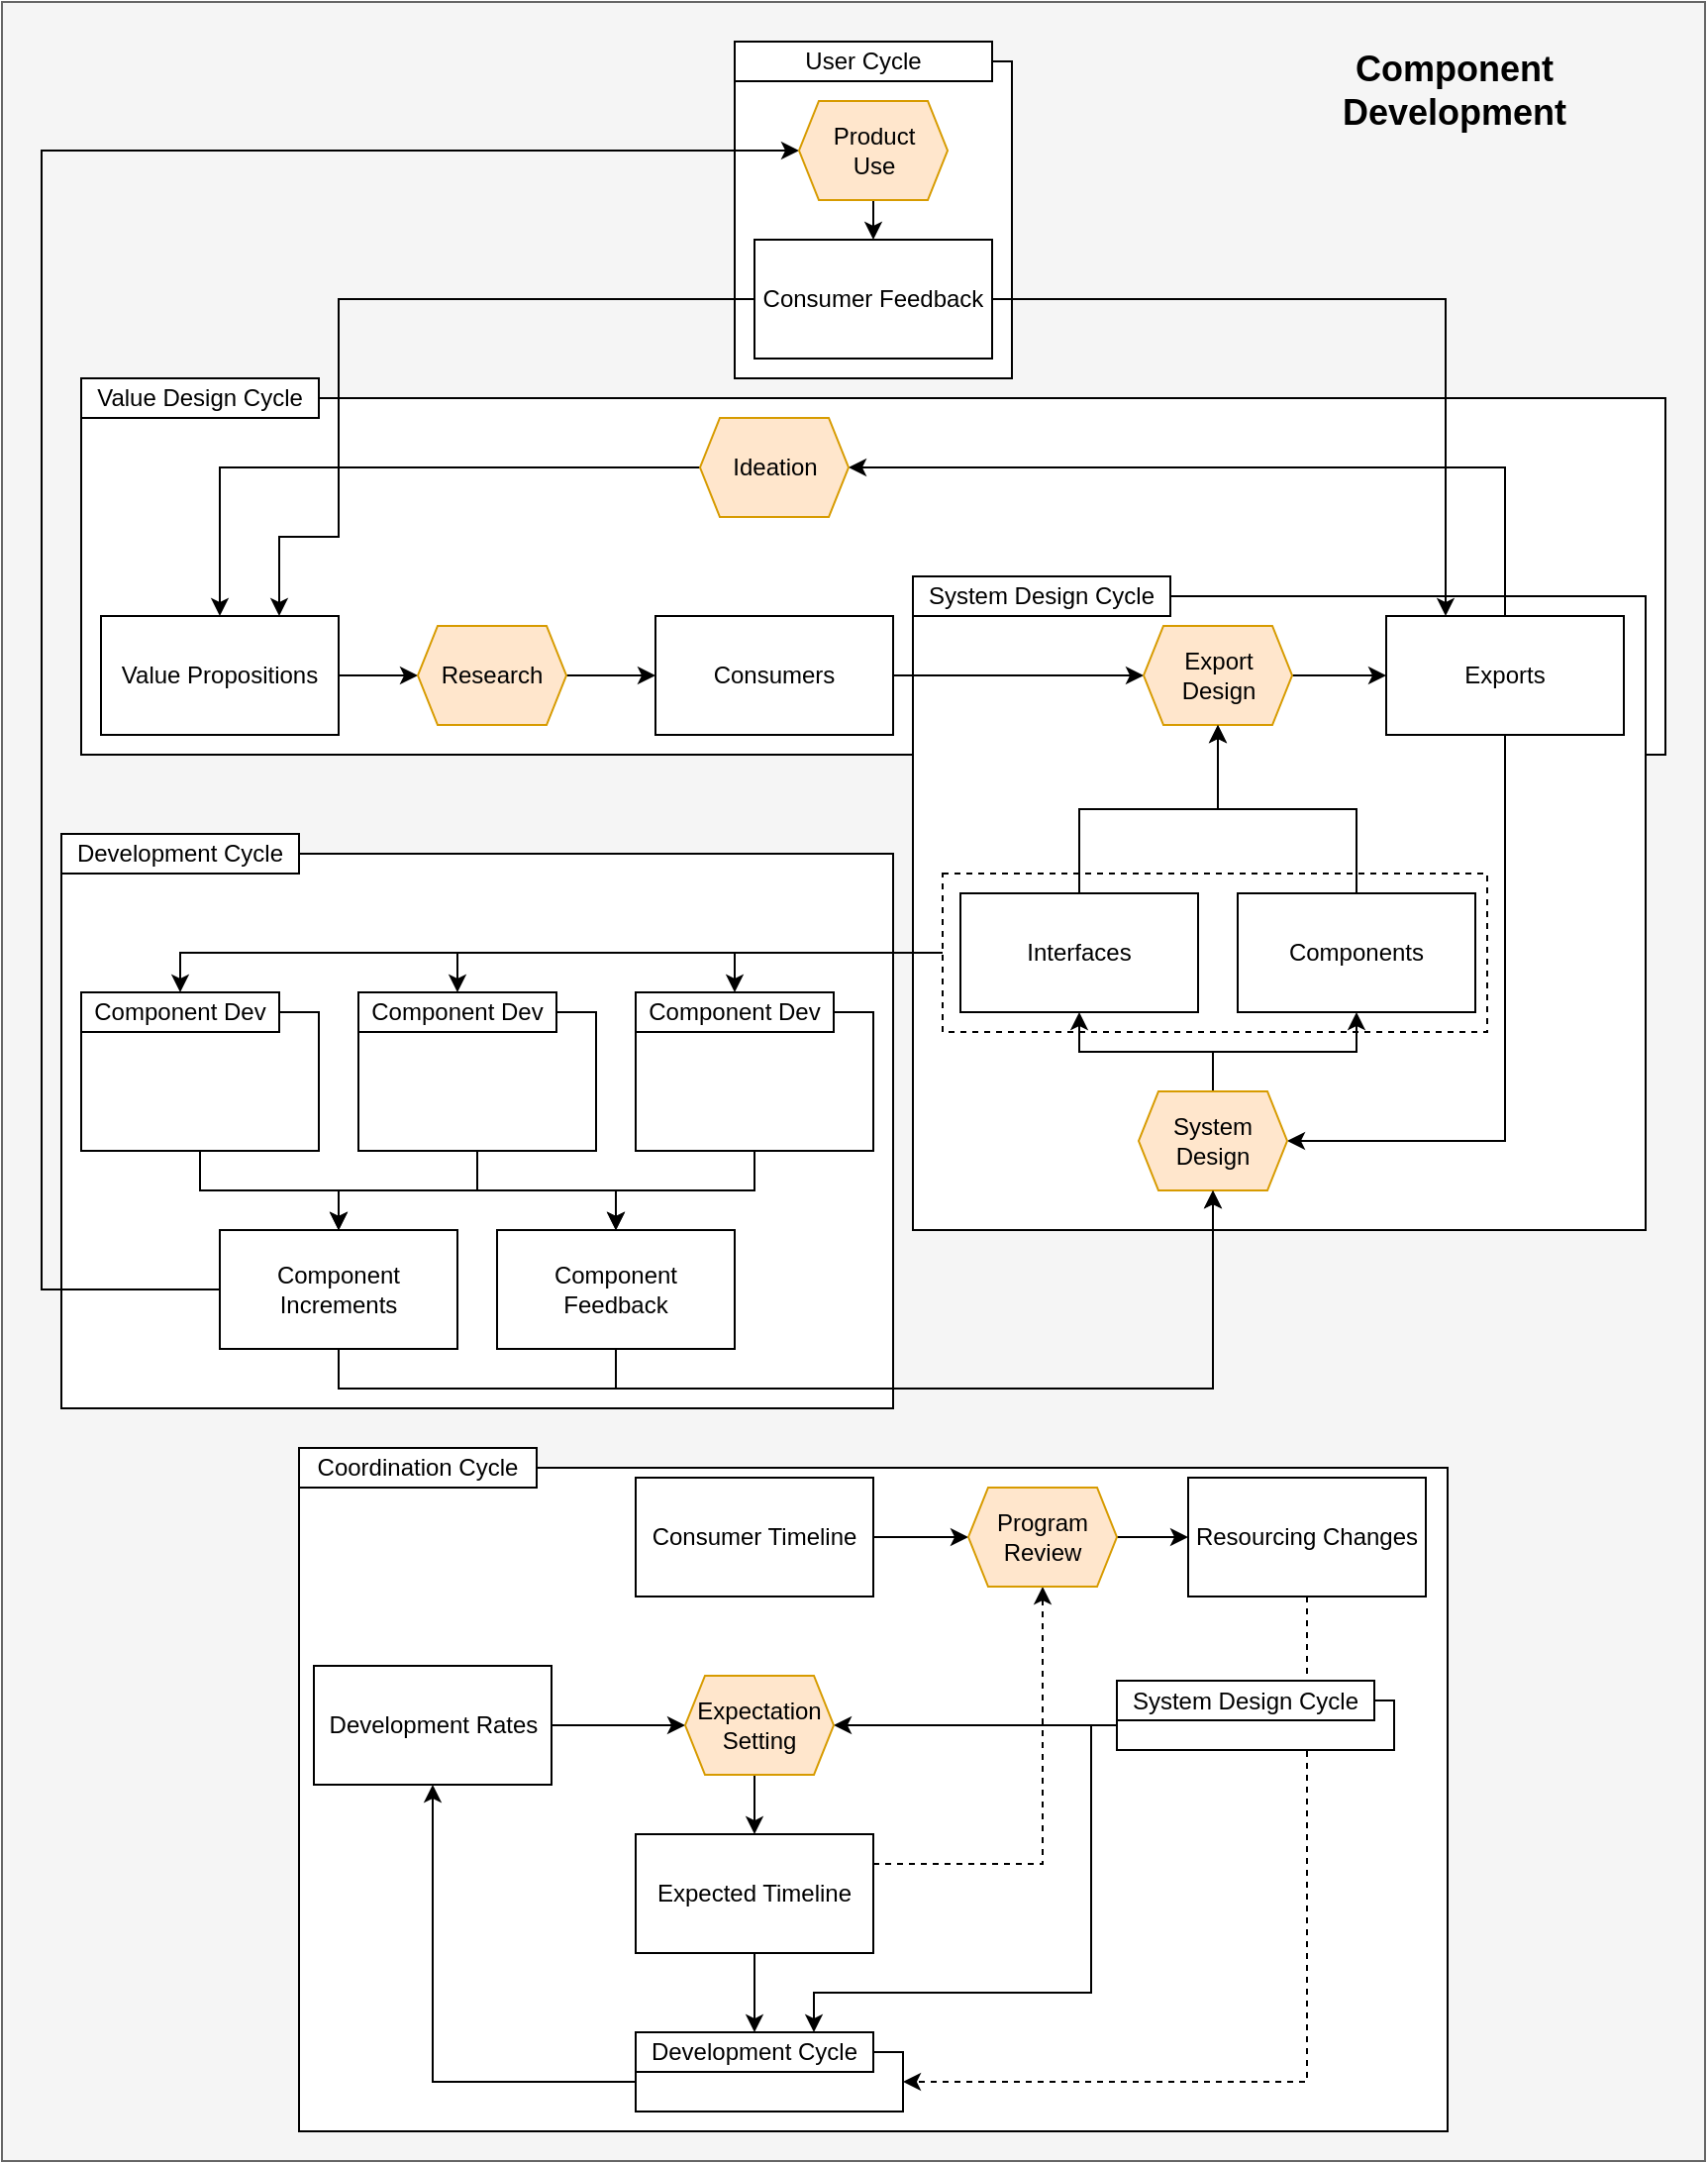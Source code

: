 <mxfile version="20.2.8" type="device"><diagram id="_rU-9r0IXzJ3XZIWzTvk" name="Page-1"><mxGraphModel dx="2633" dy="2231" grid="1" gridSize="10" guides="1" tooltips="1" connect="1" arrows="1" fold="1" page="1" pageScale="1" pageWidth="850" pageHeight="1100" math="0" shadow="0"><root><mxCell id="0"/><mxCell id="1" parent="0"/><mxCell id="WTgJVHBA0ZVj-iqwoFqj-202" value="" style="rounded=0;whiteSpace=wrap;html=1;strokeColor=#666666;fillColor=#f5f5f5;fontColor=#333333;" vertex="1" parent="1"><mxGeometry x="-10" y="-20" width="860" height="1090" as="geometry"/></mxCell><mxCell id="WTgJVHBA0ZVj-iqwoFqj-200" value="" style="rounded=0;whiteSpace=wrap;html=1;strokeColor=#000000;" vertex="1" parent="1"><mxGeometry x="360" y="10" width="140" height="160" as="geometry"/></mxCell><mxCell id="WTgJVHBA0ZVj-iqwoFqj-198" value="" style="rounded=0;whiteSpace=wrap;html=1;strokeColor=#000000;" vertex="1" parent="1"><mxGeometry x="140" y="720" width="580" height="335" as="geometry"/></mxCell><mxCell id="WTgJVHBA0ZVj-iqwoFqj-193" style="edgeStyle=orthogonalEdgeStyle;rounded=0;orthogonalLoop=1;jettySize=auto;html=1;exitX=0.5;exitY=1;exitDx=0;exitDy=0;entryX=1;entryY=0.5;entryDx=0;entryDy=0;strokeColor=#000000;dashed=1;" edge="1" parent="1" source="WTgJVHBA0ZVj-iqwoFqj-191" target="WTgJVHBA0ZVj-iqwoFqj-110"><mxGeometry relative="1" as="geometry"/></mxCell><mxCell id="WTgJVHBA0ZVj-iqwoFqj-84" value="" style="rounded=0;whiteSpace=wrap;html=1;" vertex="1" parent="1"><mxGeometry x="20" y="410" width="420" height="280" as="geometry"/></mxCell><mxCell id="WTgJVHBA0ZVj-iqwoFqj-46" value="" style="rounded=0;whiteSpace=wrap;html=1;" vertex="1" parent="1"><mxGeometry x="30" y="180" width="800" height="180" as="geometry"/></mxCell><mxCell id="WTgJVHBA0ZVj-iqwoFqj-62" value="" style="rounded=0;whiteSpace=wrap;html=1;" vertex="1" parent="1"><mxGeometry x="450" y="280" width="370" height="320" as="geometry"/></mxCell><mxCell id="WTgJVHBA0ZVj-iqwoFqj-67" style="edgeStyle=orthogonalEdgeStyle;rounded=0;orthogonalLoop=1;jettySize=auto;html=1;exitX=0;exitY=0.5;exitDx=0;exitDy=0;entryX=0.5;entryY=0;entryDx=0;entryDy=0;" edge="1" parent="1" source="WTgJVHBA0ZVj-iqwoFqj-64" target="WTgJVHBA0ZVj-iqwoFqj-66"><mxGeometry relative="1" as="geometry"/></mxCell><mxCell id="WTgJVHBA0ZVj-iqwoFqj-70" style="edgeStyle=orthogonalEdgeStyle;rounded=0;orthogonalLoop=1;jettySize=auto;html=1;exitX=0;exitY=0.5;exitDx=0;exitDy=0;entryX=0.5;entryY=0;entryDx=0;entryDy=0;" edge="1" parent="1" source="WTgJVHBA0ZVj-iqwoFqj-64" target="WTgJVHBA0ZVj-iqwoFqj-69"><mxGeometry relative="1" as="geometry"/></mxCell><mxCell id="WTgJVHBA0ZVj-iqwoFqj-73" style="edgeStyle=orthogonalEdgeStyle;rounded=0;orthogonalLoop=1;jettySize=auto;html=1;exitX=0;exitY=0.5;exitDx=0;exitDy=0;entryX=0.5;entryY=0;entryDx=0;entryDy=0;" edge="1" parent="1" source="WTgJVHBA0ZVj-iqwoFqj-64" target="WTgJVHBA0ZVj-iqwoFqj-72"><mxGeometry relative="1" as="geometry"/></mxCell><mxCell id="WTgJVHBA0ZVj-iqwoFqj-64" value="" style="rounded=0;whiteSpace=wrap;html=1;dashed=1;" vertex="1" parent="1"><mxGeometry x="465" y="420" width="275" height="80" as="geometry"/></mxCell><mxCell id="WTgJVHBA0ZVj-iqwoFqj-33" style="edgeStyle=orthogonalEdgeStyle;rounded=0;orthogonalLoop=1;jettySize=auto;html=1;exitX=1;exitY=0.5;exitDx=0;exitDy=0;entryX=0;entryY=0.5;entryDx=0;entryDy=0;" edge="1" parent="1" source="WTgJVHBA0ZVj-iqwoFqj-31" target="WTgJVHBA0ZVj-iqwoFqj-32"><mxGeometry relative="1" as="geometry"/></mxCell><mxCell id="WTgJVHBA0ZVj-iqwoFqj-31" value="Value Propositions" style="rounded=0;whiteSpace=wrap;html=1;" vertex="1" parent="1"><mxGeometry x="40" y="290" width="120" height="60" as="geometry"/></mxCell><mxCell id="WTgJVHBA0ZVj-iqwoFqj-35" style="edgeStyle=orthogonalEdgeStyle;rounded=0;orthogonalLoop=1;jettySize=auto;html=1;exitX=1;exitY=0.5;exitDx=0;exitDy=0;entryX=0;entryY=0.5;entryDx=0;entryDy=0;" edge="1" parent="1" source="WTgJVHBA0ZVj-iqwoFqj-32" target="WTgJVHBA0ZVj-iqwoFqj-34"><mxGeometry relative="1" as="geometry"/></mxCell><mxCell id="WTgJVHBA0ZVj-iqwoFqj-32" value="Research" style="shape=hexagon;perimeter=hexagonPerimeter2;whiteSpace=wrap;html=1;fixedSize=1;size=10;fillColor=#ffe6cc;strokeColor=#d79b00;" vertex="1" parent="1"><mxGeometry x="200" y="295" width="75" height="50" as="geometry"/></mxCell><mxCell id="WTgJVHBA0ZVj-iqwoFqj-61" style="edgeStyle=orthogonalEdgeStyle;rounded=0;orthogonalLoop=1;jettySize=auto;html=1;exitX=1;exitY=0.5;exitDx=0;exitDy=0;entryX=0;entryY=0.5;entryDx=0;entryDy=0;" edge="1" parent="1" source="WTgJVHBA0ZVj-iqwoFqj-34" target="WTgJVHBA0ZVj-iqwoFqj-37"><mxGeometry relative="1" as="geometry"/></mxCell><mxCell id="WTgJVHBA0ZVj-iqwoFqj-34" value="Consumers" style="rounded=0;whiteSpace=wrap;html=1;" vertex="1" parent="1"><mxGeometry x="320" y="290" width="120" height="60" as="geometry"/></mxCell><mxCell id="WTgJVHBA0ZVj-iqwoFqj-41" style="edgeStyle=orthogonalEdgeStyle;rounded=0;orthogonalLoop=1;jettySize=auto;html=1;exitX=1;exitY=0.5;exitDx=0;exitDy=0;" edge="1" parent="1" source="WTgJVHBA0ZVj-iqwoFqj-37" target="WTgJVHBA0ZVj-iqwoFqj-40"><mxGeometry relative="1" as="geometry"/></mxCell><mxCell id="WTgJVHBA0ZVj-iqwoFqj-37" value="Export Design" style="shape=hexagon;perimeter=hexagonPerimeter2;whiteSpace=wrap;html=1;fixedSize=1;size=10;fillColor=#ffe6cc;strokeColor=#d79b00;" vertex="1" parent="1"><mxGeometry x="566.5" y="295" width="75" height="50" as="geometry"/></mxCell><mxCell id="WTgJVHBA0ZVj-iqwoFqj-44" style="edgeStyle=orthogonalEdgeStyle;rounded=0;orthogonalLoop=1;jettySize=auto;html=1;exitX=0.5;exitY=0;exitDx=0;exitDy=0;entryX=1;entryY=0.5;entryDx=0;entryDy=0;" edge="1" parent="1" source="WTgJVHBA0ZVj-iqwoFqj-40" target="WTgJVHBA0ZVj-iqwoFqj-43"><mxGeometry relative="1" as="geometry"/></mxCell><mxCell id="WTgJVHBA0ZVj-iqwoFqj-49" style="edgeStyle=orthogonalEdgeStyle;rounded=0;orthogonalLoop=1;jettySize=auto;html=1;exitX=0.5;exitY=1;exitDx=0;exitDy=0;entryX=1;entryY=0.5;entryDx=0;entryDy=0;" edge="1" parent="1" source="WTgJVHBA0ZVj-iqwoFqj-40" target="WTgJVHBA0ZVj-iqwoFqj-48"><mxGeometry relative="1" as="geometry"/></mxCell><mxCell id="WTgJVHBA0ZVj-iqwoFqj-40" value="Exports" style="rounded=0;whiteSpace=wrap;html=1;" vertex="1" parent="1"><mxGeometry x="689" y="290" width="120" height="60" as="geometry"/></mxCell><mxCell id="WTgJVHBA0ZVj-iqwoFqj-45" style="edgeStyle=orthogonalEdgeStyle;rounded=0;orthogonalLoop=1;jettySize=auto;html=1;exitX=0;exitY=0.5;exitDx=0;exitDy=0;" edge="1" parent="1" source="WTgJVHBA0ZVj-iqwoFqj-43" target="WTgJVHBA0ZVj-iqwoFqj-31"><mxGeometry relative="1" as="geometry"/></mxCell><mxCell id="WTgJVHBA0ZVj-iqwoFqj-43" value="Ideation" style="shape=hexagon;perimeter=hexagonPerimeter2;whiteSpace=wrap;html=1;fixedSize=1;size=10;fillColor=#ffe6cc;strokeColor=#d79b00;" vertex="1" parent="1"><mxGeometry x="342.5" y="190" width="75" height="50" as="geometry"/></mxCell><mxCell id="WTgJVHBA0ZVj-iqwoFqj-47" value="Value Design Cycle" style="rounded=0;whiteSpace=wrap;html=1;" vertex="1" parent="1"><mxGeometry x="30" y="170" width="120" height="20" as="geometry"/></mxCell><mxCell id="WTgJVHBA0ZVj-iqwoFqj-57" style="edgeStyle=orthogonalEdgeStyle;rounded=0;orthogonalLoop=1;jettySize=auto;html=1;exitX=0.5;exitY=0;exitDx=0;exitDy=0;" edge="1" parent="1" source="WTgJVHBA0ZVj-iqwoFqj-48" target="WTgJVHBA0ZVj-iqwoFqj-55"><mxGeometry relative="1" as="geometry"/></mxCell><mxCell id="WTgJVHBA0ZVj-iqwoFqj-58" style="edgeStyle=orthogonalEdgeStyle;rounded=0;orthogonalLoop=1;jettySize=auto;html=1;exitX=0.5;exitY=0;exitDx=0;exitDy=0;entryX=0.5;entryY=1;entryDx=0;entryDy=0;" edge="1" parent="1" source="WTgJVHBA0ZVj-iqwoFqj-48" target="WTgJVHBA0ZVj-iqwoFqj-56"><mxGeometry relative="1" as="geometry"/></mxCell><mxCell id="WTgJVHBA0ZVj-iqwoFqj-48" value="System Design" style="shape=hexagon;perimeter=hexagonPerimeter2;whiteSpace=wrap;html=1;fixedSize=1;size=10;fillColor=#ffe6cc;strokeColor=#d79b00;" vertex="1" parent="1"><mxGeometry x="564" y="530" width="75" height="50" as="geometry"/></mxCell><mxCell id="WTgJVHBA0ZVj-iqwoFqj-60" style="edgeStyle=orthogonalEdgeStyle;rounded=0;orthogonalLoop=1;jettySize=auto;html=1;exitX=0.5;exitY=0;exitDx=0;exitDy=0;entryX=0.5;entryY=1;entryDx=0;entryDy=0;" edge="1" parent="1" source="WTgJVHBA0ZVj-iqwoFqj-55" target="WTgJVHBA0ZVj-iqwoFqj-37"><mxGeometry relative="1" as="geometry"/></mxCell><mxCell id="WTgJVHBA0ZVj-iqwoFqj-55" value="Components" style="rounded=0;whiteSpace=wrap;html=1;" vertex="1" parent="1"><mxGeometry x="614" y="430" width="120" height="60" as="geometry"/></mxCell><mxCell id="WTgJVHBA0ZVj-iqwoFqj-59" style="edgeStyle=orthogonalEdgeStyle;rounded=0;orthogonalLoop=1;jettySize=auto;html=1;exitX=0.5;exitY=0;exitDx=0;exitDy=0;entryX=0.5;entryY=1;entryDx=0;entryDy=0;" edge="1" parent="1" source="WTgJVHBA0ZVj-iqwoFqj-56" target="WTgJVHBA0ZVj-iqwoFqj-37"><mxGeometry relative="1" as="geometry"/></mxCell><mxCell id="WTgJVHBA0ZVj-iqwoFqj-56" value="Interfaces" style="rounded=0;whiteSpace=wrap;html=1;" vertex="1" parent="1"><mxGeometry x="474" y="430" width="120" height="60" as="geometry"/></mxCell><mxCell id="WTgJVHBA0ZVj-iqwoFqj-63" value="System Design Cycle" style="rounded=0;whiteSpace=wrap;html=1;" vertex="1" parent="1"><mxGeometry x="450" y="270" width="130" height="20" as="geometry"/></mxCell><mxCell id="WTgJVHBA0ZVj-iqwoFqj-78" style="edgeStyle=orthogonalEdgeStyle;rounded=0;orthogonalLoop=1;jettySize=auto;html=1;exitX=0.5;exitY=1;exitDx=0;exitDy=0;entryX=0.5;entryY=0;entryDx=0;entryDy=0;" edge="1" parent="1" source="WTgJVHBA0ZVj-iqwoFqj-65" target="WTgJVHBA0ZVj-iqwoFqj-74"><mxGeometry relative="1" as="geometry"/></mxCell><mxCell id="WTgJVHBA0ZVj-iqwoFqj-81" style="edgeStyle=orthogonalEdgeStyle;rounded=0;orthogonalLoop=1;jettySize=auto;html=1;exitX=0.5;exitY=1;exitDx=0;exitDy=0;entryX=0.5;entryY=0;entryDx=0;entryDy=0;" edge="1" parent="1" source="WTgJVHBA0ZVj-iqwoFqj-65" target="WTgJVHBA0ZVj-iqwoFqj-75"><mxGeometry relative="1" as="geometry"/></mxCell><mxCell id="WTgJVHBA0ZVj-iqwoFqj-65" value="" style="rounded=0;whiteSpace=wrap;html=1;" vertex="1" parent="1"><mxGeometry x="310" y="490" width="120" height="70" as="geometry"/></mxCell><mxCell id="WTgJVHBA0ZVj-iqwoFqj-66" value="Component Dev" style="rounded=0;whiteSpace=wrap;html=1;" vertex="1" parent="1"><mxGeometry x="310" y="480" width="100" height="20" as="geometry"/></mxCell><mxCell id="WTgJVHBA0ZVj-iqwoFqj-77" style="edgeStyle=orthogonalEdgeStyle;rounded=0;orthogonalLoop=1;jettySize=auto;html=1;exitX=0.5;exitY=1;exitDx=0;exitDy=0;" edge="1" parent="1" source="WTgJVHBA0ZVj-iqwoFqj-68" target="WTgJVHBA0ZVj-iqwoFqj-74"><mxGeometry relative="1" as="geometry"/></mxCell><mxCell id="WTgJVHBA0ZVj-iqwoFqj-80" style="edgeStyle=orthogonalEdgeStyle;rounded=0;orthogonalLoop=1;jettySize=auto;html=1;exitX=0.5;exitY=1;exitDx=0;exitDy=0;entryX=0.5;entryY=0;entryDx=0;entryDy=0;" edge="1" parent="1" source="WTgJVHBA0ZVj-iqwoFqj-68" target="WTgJVHBA0ZVj-iqwoFqj-75"><mxGeometry relative="1" as="geometry"/></mxCell><mxCell id="WTgJVHBA0ZVj-iqwoFqj-68" value="" style="rounded=0;whiteSpace=wrap;html=1;" vertex="1" parent="1"><mxGeometry x="170" y="490" width="120" height="70" as="geometry"/></mxCell><mxCell id="WTgJVHBA0ZVj-iqwoFqj-69" value="Component Dev" style="rounded=0;whiteSpace=wrap;html=1;" vertex="1" parent="1"><mxGeometry x="170" y="480" width="100" height="20" as="geometry"/></mxCell><mxCell id="WTgJVHBA0ZVj-iqwoFqj-76" style="edgeStyle=orthogonalEdgeStyle;rounded=0;orthogonalLoop=1;jettySize=auto;html=1;exitX=0.5;exitY=1;exitDx=0;exitDy=0;entryX=0.5;entryY=0;entryDx=0;entryDy=0;" edge="1" parent="1" source="WTgJVHBA0ZVj-iqwoFqj-71" target="WTgJVHBA0ZVj-iqwoFqj-74"><mxGeometry relative="1" as="geometry"/></mxCell><mxCell id="WTgJVHBA0ZVj-iqwoFqj-79" style="edgeStyle=orthogonalEdgeStyle;rounded=0;orthogonalLoop=1;jettySize=auto;html=1;exitX=0.5;exitY=1;exitDx=0;exitDy=0;" edge="1" parent="1" source="WTgJVHBA0ZVj-iqwoFqj-71" target="WTgJVHBA0ZVj-iqwoFqj-75"><mxGeometry relative="1" as="geometry"/></mxCell><mxCell id="WTgJVHBA0ZVj-iqwoFqj-71" value="" style="rounded=0;whiteSpace=wrap;html=1;" vertex="1" parent="1"><mxGeometry x="30" y="490" width="120" height="70" as="geometry"/></mxCell><mxCell id="WTgJVHBA0ZVj-iqwoFqj-72" value="Component Dev" style="rounded=0;whiteSpace=wrap;html=1;" vertex="1" parent="1"><mxGeometry x="30" y="480" width="100" height="20" as="geometry"/></mxCell><mxCell id="WTgJVHBA0ZVj-iqwoFqj-82" style="edgeStyle=orthogonalEdgeStyle;rounded=0;orthogonalLoop=1;jettySize=auto;html=1;exitX=0.5;exitY=1;exitDx=0;exitDy=0;entryX=0.5;entryY=1;entryDx=0;entryDy=0;" edge="1" parent="1" source="WTgJVHBA0ZVj-iqwoFqj-74" target="WTgJVHBA0ZVj-iqwoFqj-48"><mxGeometry relative="1" as="geometry"/></mxCell><mxCell id="WTgJVHBA0ZVj-iqwoFqj-94" style="edgeStyle=orthogonalEdgeStyle;rounded=0;orthogonalLoop=1;jettySize=auto;html=1;exitX=0;exitY=0.5;exitDx=0;exitDy=0;entryX=0;entryY=0.5;entryDx=0;entryDy=0;" edge="1" parent="1" source="WTgJVHBA0ZVj-iqwoFqj-74" target="WTgJVHBA0ZVj-iqwoFqj-89"><mxGeometry relative="1" as="geometry"><Array as="points"><mxPoint x="10" y="630"/><mxPoint x="10" y="55"/></Array></mxGeometry></mxCell><mxCell id="WTgJVHBA0ZVj-iqwoFqj-74" value="Component Increments" style="rounded=0;whiteSpace=wrap;html=1;" vertex="1" parent="1"><mxGeometry x="100" y="600" width="120" height="60" as="geometry"/></mxCell><mxCell id="WTgJVHBA0ZVj-iqwoFqj-83" style="edgeStyle=orthogonalEdgeStyle;rounded=0;orthogonalLoop=1;jettySize=auto;html=1;exitX=0.5;exitY=1;exitDx=0;exitDy=0;entryX=0.5;entryY=1;entryDx=0;entryDy=0;" edge="1" parent="1" source="WTgJVHBA0ZVj-iqwoFqj-75" target="WTgJVHBA0ZVj-iqwoFqj-48"><mxGeometry relative="1" as="geometry"/></mxCell><mxCell id="WTgJVHBA0ZVj-iqwoFqj-75" value="Component Feedback" style="rounded=0;whiteSpace=wrap;html=1;" vertex="1" parent="1"><mxGeometry x="240" y="600" width="120" height="60" as="geometry"/></mxCell><mxCell id="WTgJVHBA0ZVj-iqwoFqj-85" value="Development Cycle" style="rounded=0;whiteSpace=wrap;html=1;" vertex="1" parent="1"><mxGeometry x="20" y="400" width="120" height="20" as="geometry"/></mxCell><mxCell id="WTgJVHBA0ZVj-iqwoFqj-93" style="edgeStyle=orthogonalEdgeStyle;rounded=0;orthogonalLoop=1;jettySize=auto;html=1;exitX=0.5;exitY=1;exitDx=0;exitDy=0;entryX=0.5;entryY=0;entryDx=0;entryDy=0;" edge="1" parent="1" source="WTgJVHBA0ZVj-iqwoFqj-89" target="WTgJVHBA0ZVj-iqwoFqj-90"><mxGeometry relative="1" as="geometry"/></mxCell><mxCell id="WTgJVHBA0ZVj-iqwoFqj-89" value="Product&lt;br&gt;Use" style="shape=hexagon;perimeter=hexagonPerimeter2;whiteSpace=wrap;html=1;fixedSize=1;size=10;fillColor=#ffe6cc;strokeColor=#d79b00;" vertex="1" parent="1"><mxGeometry x="392.5" y="30" width="75" height="50" as="geometry"/></mxCell><mxCell id="WTgJVHBA0ZVj-iqwoFqj-91" style="edgeStyle=orthogonalEdgeStyle;rounded=0;orthogonalLoop=1;jettySize=auto;html=1;exitX=0;exitY=0.5;exitDx=0;exitDy=0;entryX=0.75;entryY=0;entryDx=0;entryDy=0;" edge="1" parent="1" source="WTgJVHBA0ZVj-iqwoFqj-90" target="WTgJVHBA0ZVj-iqwoFqj-31"><mxGeometry relative="1" as="geometry"><Array as="points"><mxPoint x="160" y="130"/><mxPoint x="160" y="250"/><mxPoint x="130" y="250"/></Array></mxGeometry></mxCell><mxCell id="WTgJVHBA0ZVj-iqwoFqj-92" style="edgeStyle=orthogonalEdgeStyle;rounded=0;orthogonalLoop=1;jettySize=auto;html=1;exitX=1;exitY=0.5;exitDx=0;exitDy=0;entryX=0.25;entryY=0;entryDx=0;entryDy=0;" edge="1" parent="1" source="WTgJVHBA0ZVj-iqwoFqj-90" target="WTgJVHBA0ZVj-iqwoFqj-40"><mxGeometry relative="1" as="geometry"/></mxCell><mxCell id="WTgJVHBA0ZVj-iqwoFqj-90" value="Consumer Feedback" style="rounded=0;whiteSpace=wrap;html=1;" vertex="1" parent="1"><mxGeometry x="370" y="100" width="120" height="60" as="geometry"/></mxCell><mxCell id="WTgJVHBA0ZVj-iqwoFqj-183" style="edgeStyle=orthogonalEdgeStyle;rounded=0;orthogonalLoop=1;jettySize=auto;html=1;exitX=0;exitY=0.5;exitDx=0;exitDy=0;entryX=0.5;entryY=1;entryDx=0;entryDy=0;strokeColor=#000000;" edge="1" parent="1" source="WTgJVHBA0ZVj-iqwoFqj-110" target="WTgJVHBA0ZVj-iqwoFqj-169"><mxGeometry relative="1" as="geometry"/></mxCell><mxCell id="WTgJVHBA0ZVj-iqwoFqj-110" value="" style="rounded=0;whiteSpace=wrap;html=1;strokeColor=#000000;" vertex="1" parent="1"><mxGeometry x="310" y="1015" width="135" height="30" as="geometry"/></mxCell><mxCell id="WTgJVHBA0ZVj-iqwoFqj-179" style="edgeStyle=orthogonalEdgeStyle;rounded=0;orthogonalLoop=1;jettySize=auto;html=1;exitX=0;exitY=0.5;exitDx=0;exitDy=0;entryX=1;entryY=0.5;entryDx=0;entryDy=0;strokeColor=#000000;" edge="1" parent="1" source="WTgJVHBA0ZVj-iqwoFqj-116" target="WTgJVHBA0ZVj-iqwoFqj-162"><mxGeometry relative="1" as="geometry"/></mxCell><mxCell id="WTgJVHBA0ZVj-iqwoFqj-197" style="edgeStyle=orthogonalEdgeStyle;rounded=0;orthogonalLoop=1;jettySize=auto;html=1;exitX=0;exitY=0.5;exitDx=0;exitDy=0;entryX=0.75;entryY=0;entryDx=0;entryDy=0;strokeColor=#000000;" edge="1" parent="1" source="WTgJVHBA0ZVj-iqwoFqj-116" target="WTgJVHBA0ZVj-iqwoFqj-156"><mxGeometry relative="1" as="geometry"><Array as="points"><mxPoint x="540" y="850"/><mxPoint x="540" y="985"/><mxPoint x="400" y="985"/></Array></mxGeometry></mxCell><mxCell id="WTgJVHBA0ZVj-iqwoFqj-116" value="" style="rounded=0;whiteSpace=wrap;html=1;strokeColor=#000000;" vertex="1" parent="1"><mxGeometry x="553" y="837.5" width="140" height="25" as="geometry"/></mxCell><mxCell id="WTgJVHBA0ZVj-iqwoFqj-156" value="Development Cycle" style="rounded=0;whiteSpace=wrap;html=1;strokeColor=#000000;" vertex="1" parent="1"><mxGeometry x="310" y="1005" width="120" height="20" as="geometry"/></mxCell><mxCell id="WTgJVHBA0ZVj-iqwoFqj-171" style="edgeStyle=orthogonalEdgeStyle;rounded=0;orthogonalLoop=1;jettySize=auto;html=1;exitX=1;exitY=0.5;exitDx=0;exitDy=0;entryX=0;entryY=0.5;entryDx=0;entryDy=0;strokeColor=#000000;" edge="1" parent="1" source="WTgJVHBA0ZVj-iqwoFqj-169" target="WTgJVHBA0ZVj-iqwoFqj-162"><mxGeometry relative="1" as="geometry"/></mxCell><mxCell id="WTgJVHBA0ZVj-iqwoFqj-169" value="Development Rates" style="rounded=0;whiteSpace=wrap;html=1;strokeColor=#000000;" vertex="1" parent="1"><mxGeometry x="147.5" y="820" width="120" height="60" as="geometry"/></mxCell><mxCell id="WTgJVHBA0ZVj-iqwoFqj-189" style="edgeStyle=orthogonalEdgeStyle;rounded=0;orthogonalLoop=1;jettySize=auto;html=1;exitX=1;exitY=0.25;exitDx=0;exitDy=0;entryX=0.5;entryY=1;entryDx=0;entryDy=0;strokeColor=#000000;dashed=1;" edge="1" parent="1" source="WTgJVHBA0ZVj-iqwoFqj-173" target="WTgJVHBA0ZVj-iqwoFqj-187"><mxGeometry relative="1" as="geometry"/></mxCell><mxCell id="WTgJVHBA0ZVj-iqwoFqj-194" style="edgeStyle=orthogonalEdgeStyle;rounded=0;orthogonalLoop=1;jettySize=auto;html=1;exitX=0.5;exitY=1;exitDx=0;exitDy=0;entryX=0.5;entryY=0;entryDx=0;entryDy=0;strokeColor=#000000;" edge="1" parent="1" source="WTgJVHBA0ZVj-iqwoFqj-173" target="WTgJVHBA0ZVj-iqwoFqj-156"><mxGeometry relative="1" as="geometry"/></mxCell><mxCell id="WTgJVHBA0ZVj-iqwoFqj-173" value="Expected Timeline" style="rounded=0;whiteSpace=wrap;html=1;strokeColor=#000000;" vertex="1" parent="1"><mxGeometry x="310" y="905" width="120" height="60" as="geometry"/></mxCell><mxCell id="WTgJVHBA0ZVj-iqwoFqj-182" style="edgeStyle=orthogonalEdgeStyle;rounded=0;orthogonalLoop=1;jettySize=auto;html=1;exitX=0.5;exitY=1;exitDx=0;exitDy=0;entryX=0.5;entryY=0;entryDx=0;entryDy=0;strokeColor=#000000;" edge="1" parent="1" source="WTgJVHBA0ZVj-iqwoFqj-162" target="WTgJVHBA0ZVj-iqwoFqj-173"><mxGeometry relative="1" as="geometry"/></mxCell><mxCell id="WTgJVHBA0ZVj-iqwoFqj-162" value="Expectation Setting" style="shape=hexagon;perimeter=hexagonPerimeter2;whiteSpace=wrap;html=1;fixedSize=1;size=10;strokeColor=#d79b00;fillColor=#ffe6cc;" vertex="1" parent="1"><mxGeometry x="335" y="825" width="75" height="50" as="geometry"/></mxCell><mxCell id="WTgJVHBA0ZVj-iqwoFqj-188" style="edgeStyle=orthogonalEdgeStyle;rounded=0;orthogonalLoop=1;jettySize=auto;html=1;exitX=1;exitY=0.5;exitDx=0;exitDy=0;entryX=0;entryY=0.5;entryDx=0;entryDy=0;strokeColor=#000000;" edge="1" parent="1" source="WTgJVHBA0ZVj-iqwoFqj-185" target="WTgJVHBA0ZVj-iqwoFqj-187"><mxGeometry relative="1" as="geometry"/></mxCell><mxCell id="WTgJVHBA0ZVj-iqwoFqj-185" value="Consumer Timeline" style="rounded=0;whiteSpace=wrap;html=1;strokeColor=#000000;" vertex="1" parent="1"><mxGeometry x="310" y="725" width="120" height="60" as="geometry"/></mxCell><mxCell id="WTgJVHBA0ZVj-iqwoFqj-192" style="edgeStyle=orthogonalEdgeStyle;rounded=0;orthogonalLoop=1;jettySize=auto;html=1;exitX=1;exitY=0.5;exitDx=0;exitDy=0;entryX=0;entryY=0.5;entryDx=0;entryDy=0;strokeColor=#000000;" edge="1" parent="1" source="WTgJVHBA0ZVj-iqwoFqj-187" target="WTgJVHBA0ZVj-iqwoFqj-191"><mxGeometry relative="1" as="geometry"/></mxCell><mxCell id="WTgJVHBA0ZVj-iqwoFqj-187" value="Program Review" style="shape=hexagon;perimeter=hexagonPerimeter2;whiteSpace=wrap;html=1;fixedSize=1;size=10;strokeColor=#d79b00;fillColor=#ffe6cc;" vertex="1" parent="1"><mxGeometry x="478" y="730" width="75" height="50" as="geometry"/></mxCell><mxCell id="WTgJVHBA0ZVj-iqwoFqj-191" value="Resourcing Changes" style="rounded=0;whiteSpace=wrap;html=1;strokeColor=#000000;" vertex="1" parent="1"><mxGeometry x="589" y="725" width="120" height="60" as="geometry"/></mxCell><mxCell id="WTgJVHBA0ZVj-iqwoFqj-196" value="System Design Cycle" style="rounded=0;whiteSpace=wrap;html=1;" vertex="1" parent="1"><mxGeometry x="553" y="827.5" width="130" height="20" as="geometry"/></mxCell><mxCell id="WTgJVHBA0ZVj-iqwoFqj-199" value="Coordination Cycle" style="rounded=0;whiteSpace=wrap;html=1;strokeColor=#000000;" vertex="1" parent="1"><mxGeometry x="140" y="710" width="120" height="20" as="geometry"/></mxCell><mxCell id="WTgJVHBA0ZVj-iqwoFqj-201" value="User Cycle" style="rounded=0;whiteSpace=wrap;html=1;" vertex="1" parent="1"><mxGeometry x="360" width="130" height="20" as="geometry"/></mxCell><mxCell id="WTgJVHBA0ZVj-iqwoFqj-203" value="&lt;b&gt;&lt;font style=&quot;font-size: 18px;&quot;&gt;Component Development&lt;/font&gt;&lt;/b&gt;" style="text;html=1;strokeColor=none;fillColor=none;align=center;verticalAlign=middle;whiteSpace=wrap;rounded=0;" vertex="1" parent="1"><mxGeometry x="614" width="219" height="50" as="geometry"/></mxCell></root></mxGraphModel></diagram></mxfile>